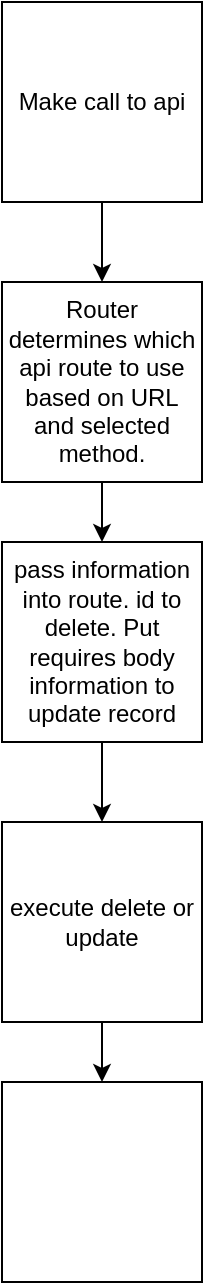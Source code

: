 <mxfile version="17.4.2" type="device"><diagram id="C5RBs43oDa-KdzZeNtuy" name="Page-1"><mxGraphModel dx="590" dy="885" grid="1" gridSize="10" guides="1" tooltips="1" connect="1" arrows="1" fold="1" page="1" pageScale="1" pageWidth="827" pageHeight="1169" math="0" shadow="0"><root><mxCell id="WIyWlLk6GJQsqaUBKTNV-0"/><mxCell id="WIyWlLk6GJQsqaUBKTNV-1" parent="WIyWlLk6GJQsqaUBKTNV-0"/><mxCell id="VNHePIt7wvvI5GTO8fp8-7" style="edgeStyle=orthogonalEdgeStyle;rounded=0;orthogonalLoop=1;jettySize=auto;html=1;exitX=0.5;exitY=1;exitDx=0;exitDy=0;entryX=0.5;entryY=0;entryDx=0;entryDy=0;" parent="WIyWlLk6GJQsqaUBKTNV-1" source="VNHePIt7wvvI5GTO8fp8-1" target="VNHePIt7wvvI5GTO8fp8-5" edge="1"><mxGeometry relative="1" as="geometry"/></mxCell><mxCell id="VNHePIt7wvvI5GTO8fp8-1" value="Make call to api" style="whiteSpace=wrap;html=1;aspect=fixed;" parent="WIyWlLk6GJQsqaUBKTNV-1" vertex="1"><mxGeometry x="160" y="110" width="100" height="100" as="geometry"/></mxCell><mxCell id="VNHePIt7wvvI5GTO8fp8-2" value="" style="whiteSpace=wrap;html=1;aspect=fixed;" parent="WIyWlLk6GJQsqaUBKTNV-1" vertex="1"><mxGeometry x="160" y="650" width="100" height="100" as="geometry"/></mxCell><mxCell id="VNHePIt7wvvI5GTO8fp8-10" style="edgeStyle=orthogonalEdgeStyle;rounded=0;orthogonalLoop=1;jettySize=auto;html=1;exitX=0.5;exitY=1;exitDx=0;exitDy=0;entryX=0.5;entryY=0;entryDx=0;entryDy=0;" parent="WIyWlLk6GJQsqaUBKTNV-1" source="VNHePIt7wvvI5GTO8fp8-3" target="VNHePIt7wvvI5GTO8fp8-2" edge="1"><mxGeometry relative="1" as="geometry"/></mxCell><mxCell id="VNHePIt7wvvI5GTO8fp8-3" value="execute delete or update" style="whiteSpace=wrap;html=1;aspect=fixed;" parent="WIyWlLk6GJQsqaUBKTNV-1" vertex="1"><mxGeometry x="160" y="520" width="100" height="100" as="geometry"/></mxCell><mxCell id="VNHePIt7wvvI5GTO8fp8-9" style="edgeStyle=orthogonalEdgeStyle;rounded=0;orthogonalLoop=1;jettySize=auto;html=1;exitX=0.5;exitY=1;exitDx=0;exitDy=0;" parent="WIyWlLk6GJQsqaUBKTNV-1" source="VNHePIt7wvvI5GTO8fp8-4" target="VNHePIt7wvvI5GTO8fp8-3" edge="1"><mxGeometry relative="1" as="geometry"/></mxCell><mxCell id="VNHePIt7wvvI5GTO8fp8-4" value="pass information into route. id to delete. Put requires body information to update record" style="whiteSpace=wrap;html=1;aspect=fixed;" parent="WIyWlLk6GJQsqaUBKTNV-1" vertex="1"><mxGeometry x="160" y="380" width="100" height="100" as="geometry"/></mxCell><mxCell id="VNHePIt7wvvI5GTO8fp8-8" style="edgeStyle=orthogonalEdgeStyle;rounded=0;orthogonalLoop=1;jettySize=auto;html=1;exitX=0.5;exitY=1;exitDx=0;exitDy=0;" parent="WIyWlLk6GJQsqaUBKTNV-1" source="VNHePIt7wvvI5GTO8fp8-5" target="VNHePIt7wvvI5GTO8fp8-4" edge="1"><mxGeometry relative="1" as="geometry"/></mxCell><mxCell id="VNHePIt7wvvI5GTO8fp8-5" value="Router determines which api route to use based on URL and selected method." style="whiteSpace=wrap;html=1;aspect=fixed;" parent="WIyWlLk6GJQsqaUBKTNV-1" vertex="1"><mxGeometry x="160" y="250" width="100" height="100" as="geometry"/></mxCell></root></mxGraphModel></diagram></mxfile>